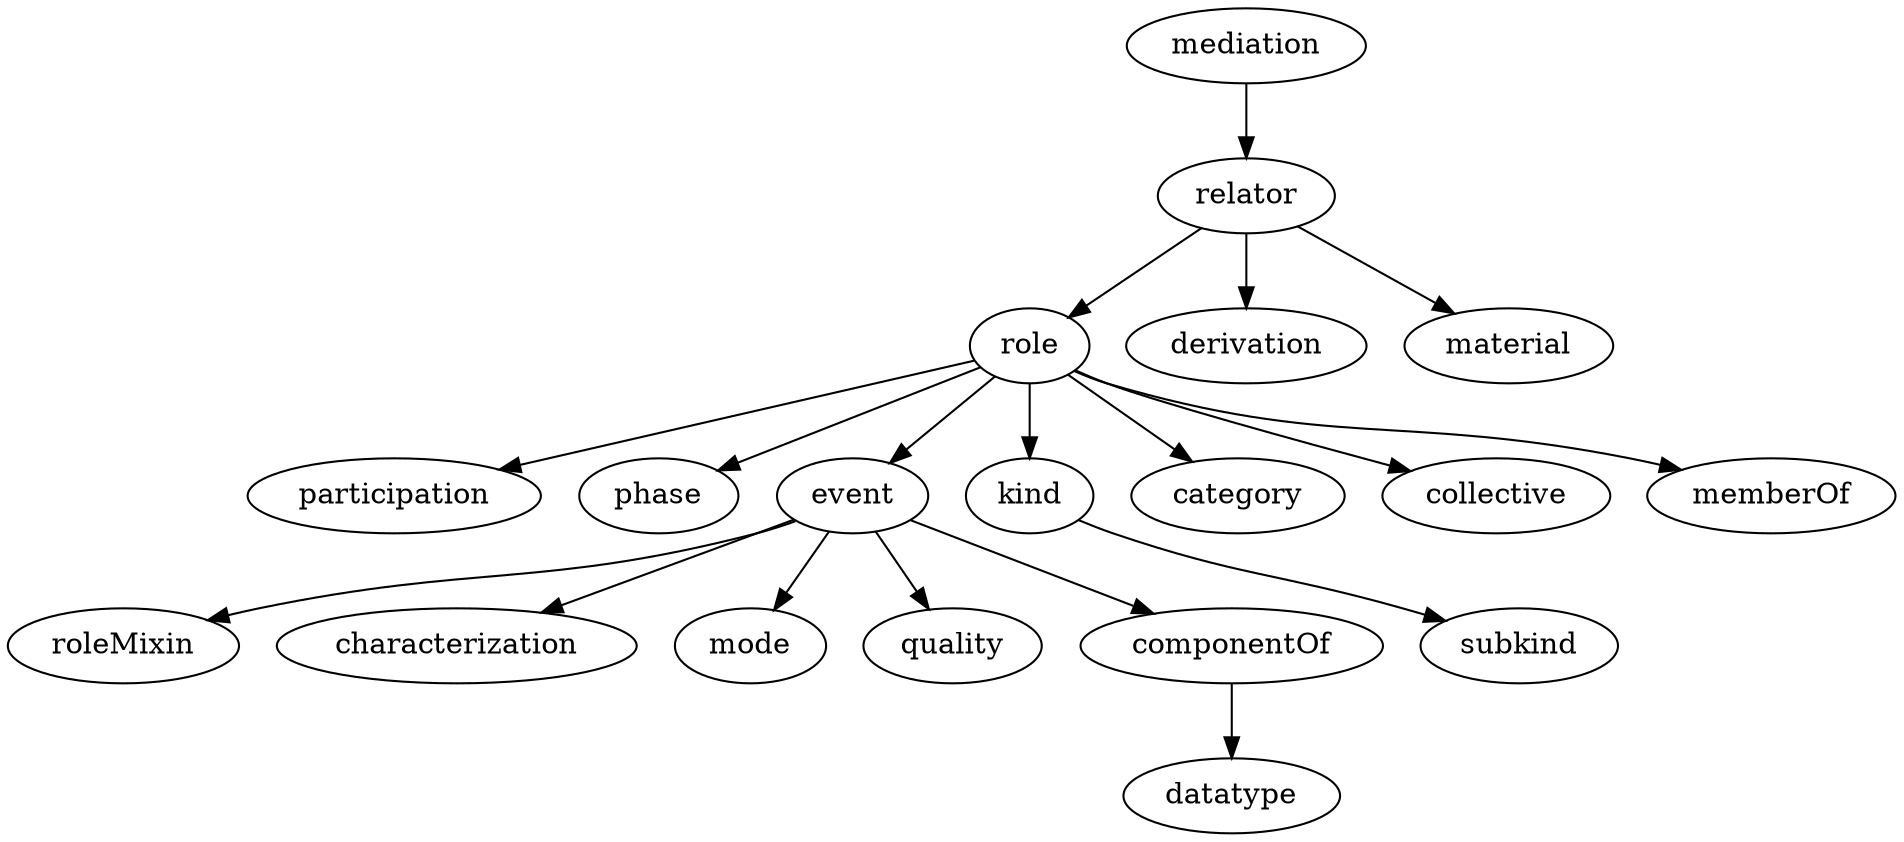 strict digraph  {
mediation;
relator;
role;
derivation;
material;
participation;
phase;
event;
kind;
category;
collective;
memberOf;
roleMixin;
characterization;
mode;
quality;
componentOf;
subkind;
datatype;
mediation -> relator;
relator -> role;
relator -> derivation;
relator -> material;
role -> participation;
role -> phase;
role -> event;
role -> kind;
role -> category;
role -> collective;
role -> memberOf;
event -> roleMixin;
event -> characterization;
event -> mode;
event -> quality;
event -> componentOf;
kind -> subkind;
componentOf -> datatype;
}
